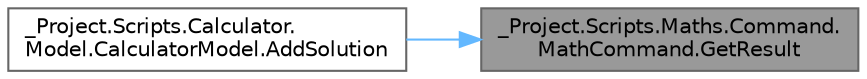 digraph "_Project.Scripts.Maths.Command.MathCommand.GetResult"
{
 // LATEX_PDF_SIZE
  bgcolor="transparent";
  edge [fontname=Helvetica,fontsize=10,labelfontname=Helvetica,labelfontsize=10];
  node [fontname=Helvetica,fontsize=10,shape=box,height=0.2,width=0.4];
  rankdir="RL";
  Node1 [id="Node000001",label="_Project.Scripts.Maths.Command.\lMathCommand.GetResult",height=0.2,width=0.4,color="gray40", fillcolor="grey60", style="filled", fontcolor="black",tooltip="Метод получения результата вычисления"];
  Node1 -> Node2 [id="edge1_Node000001_Node000002",dir="back",color="steelblue1",style="solid",tooltip=" "];
  Node2 [id="Node000002",label="_Project.Scripts.Calculator.\lModel.CalculatorModel.AddSolution",height=0.2,width=0.4,color="grey40", fillcolor="white", style="filled",URL="$class___project_1_1_scripts_1_1_calculator_1_1_model_1_1_calculator_model.html#a408eacc75adc0a8021bc7509fb981a29",tooltip="Метод добавления решения в историю"];
}

